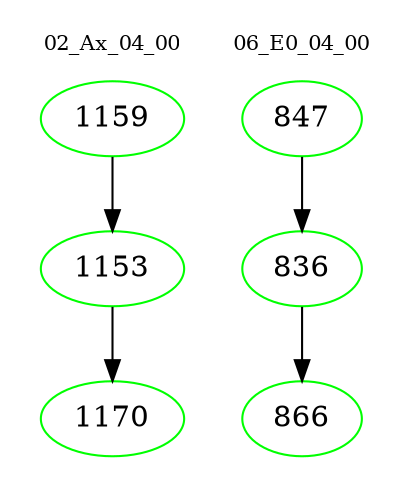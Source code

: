 digraph{
subgraph cluster_0 {
color = white
label = "02_Ax_04_00";
fontsize=10;
T0_1159 [label="1159", color="green"]
T0_1159 -> T0_1153 [color="black"]
T0_1153 [label="1153", color="green"]
T0_1153 -> T0_1170 [color="black"]
T0_1170 [label="1170", color="green"]
}
subgraph cluster_1 {
color = white
label = "06_E0_04_00";
fontsize=10;
T1_847 [label="847", color="green"]
T1_847 -> T1_836 [color="black"]
T1_836 [label="836", color="green"]
T1_836 -> T1_866 [color="black"]
T1_866 [label="866", color="green"]
}
}
